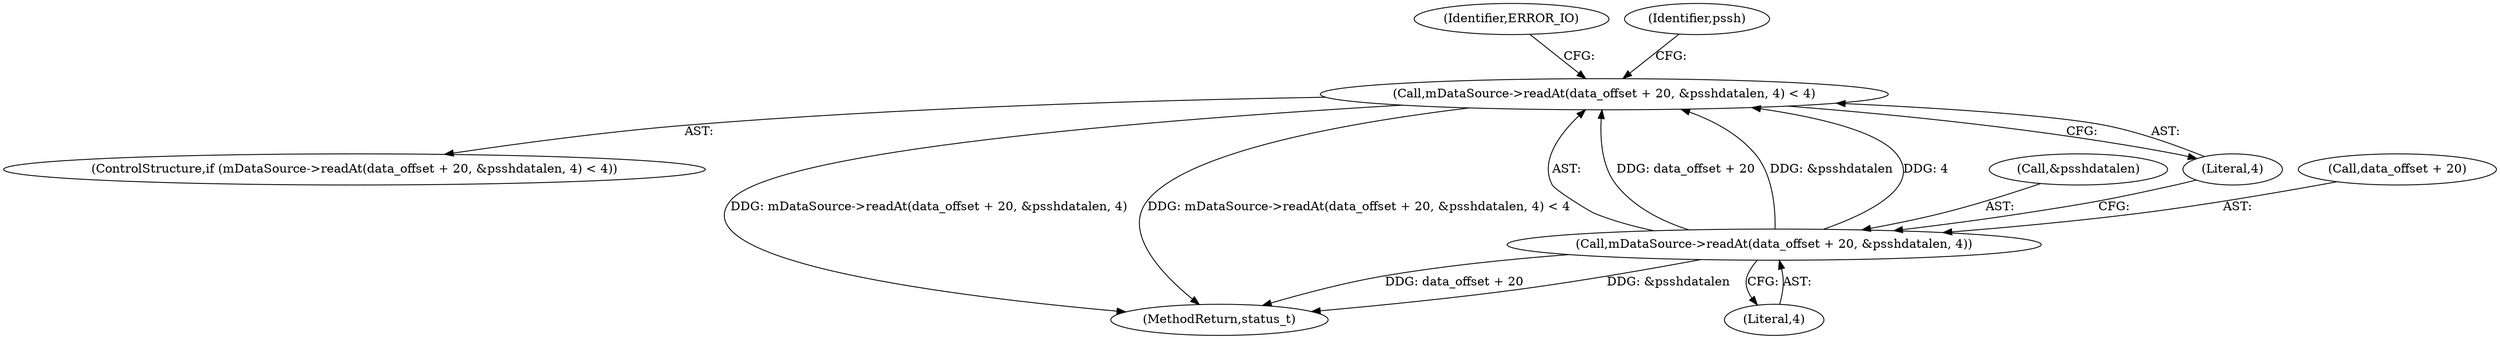digraph "0_Android_f81038006b4c59a5a148dcad887371206033c28f_2@API" {
"1001083" [label="(Call,mDataSource->readAt(data_offset + 20, &psshdatalen, 4) < 4)"];
"1001084" [label="(Call,mDataSource->readAt(data_offset + 20, &psshdatalen, 4))"];
"1001088" [label="(Call,&psshdatalen)"];
"1001082" [label="(ControlStructure,if (mDataSource->readAt(data_offset + 20, &psshdatalen, 4) < 4))"];
"1001094" [label="(Identifier,ERROR_IO)"];
"1003289" [label="(MethodReturn,status_t)"];
"1001091" [label="(Literal,4)"];
"1001085" [label="(Call,data_offset + 20)"];
"1001097" [label="(Identifier,pssh)"];
"1001084" [label="(Call,mDataSource->readAt(data_offset + 20, &psshdatalen, 4))"];
"1001083" [label="(Call,mDataSource->readAt(data_offset + 20, &psshdatalen, 4) < 4)"];
"1001090" [label="(Literal,4)"];
"1001083" -> "1001082"  [label="AST: "];
"1001083" -> "1001091"  [label="CFG: "];
"1001084" -> "1001083"  [label="AST: "];
"1001091" -> "1001083"  [label="AST: "];
"1001094" -> "1001083"  [label="CFG: "];
"1001097" -> "1001083"  [label="CFG: "];
"1001083" -> "1003289"  [label="DDG: mDataSource->readAt(data_offset + 20, &psshdatalen, 4)"];
"1001083" -> "1003289"  [label="DDG: mDataSource->readAt(data_offset + 20, &psshdatalen, 4) < 4"];
"1001084" -> "1001083"  [label="DDG: data_offset + 20"];
"1001084" -> "1001083"  [label="DDG: &psshdatalen"];
"1001084" -> "1001083"  [label="DDG: 4"];
"1001084" -> "1001090"  [label="CFG: "];
"1001085" -> "1001084"  [label="AST: "];
"1001088" -> "1001084"  [label="AST: "];
"1001090" -> "1001084"  [label="AST: "];
"1001091" -> "1001084"  [label="CFG: "];
"1001084" -> "1003289"  [label="DDG: data_offset + 20"];
"1001084" -> "1003289"  [label="DDG: &psshdatalen"];
}
